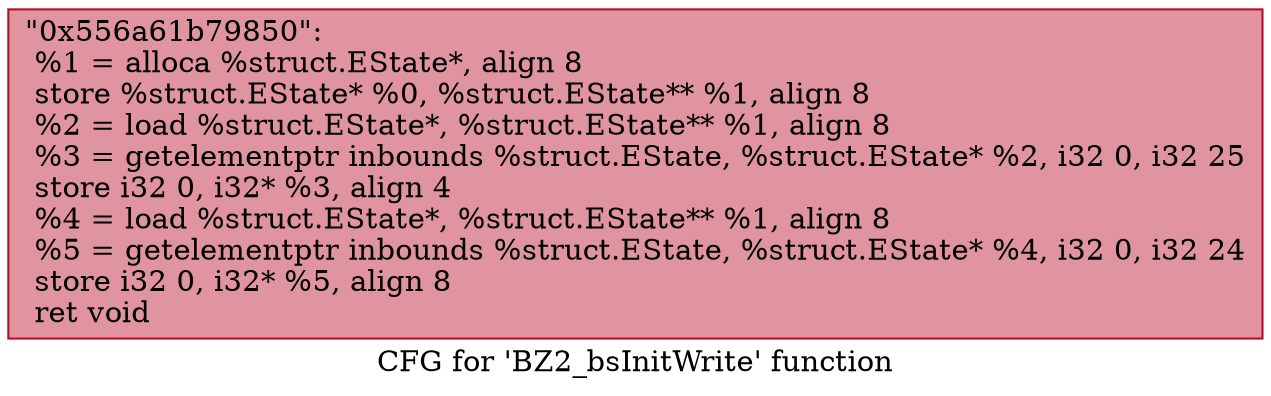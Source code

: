 digraph "CFG for 'BZ2_bsInitWrite' function" {
	label="CFG for 'BZ2_bsInitWrite' function";

	Node0x556a61b79850 [shape=record,color="#b70d28ff", style=filled, fillcolor="#b70d2870",label="{\"0x556a61b79850\":\l  %1 = alloca %struct.EState*, align 8\l  store %struct.EState* %0, %struct.EState** %1, align 8\l  %2 = load %struct.EState*, %struct.EState** %1, align 8\l  %3 = getelementptr inbounds %struct.EState, %struct.EState* %2, i32 0, i32 25\l  store i32 0, i32* %3, align 4\l  %4 = load %struct.EState*, %struct.EState** %1, align 8\l  %5 = getelementptr inbounds %struct.EState, %struct.EState* %4, i32 0, i32 24\l  store i32 0, i32* %5, align 8\l  ret void\l}"];
}
